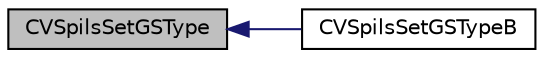 digraph "CVSpilsSetGSType"
{
  edge [fontname="Helvetica",fontsize="10",labelfontname="Helvetica",labelfontsize="10"];
  node [fontname="Helvetica",fontsize="10",shape=record];
  rankdir="LR";
  Node36 [label="CVSpilsSetGSType",height=0.2,width=0.4,color="black", fillcolor="grey75", style="filled", fontcolor="black"];
  Node36 -> Node37 [dir="back",color="midnightblue",fontsize="10",style="solid",fontname="Helvetica"];
  Node37 [label="CVSpilsSetGSTypeB",height=0.2,width=0.4,color="black", fillcolor="white", style="filled",URL="$d9/d0d/cvodes__spils_8c.html#afe0842c5cca203cdebf38ec88f49d216"];
}
